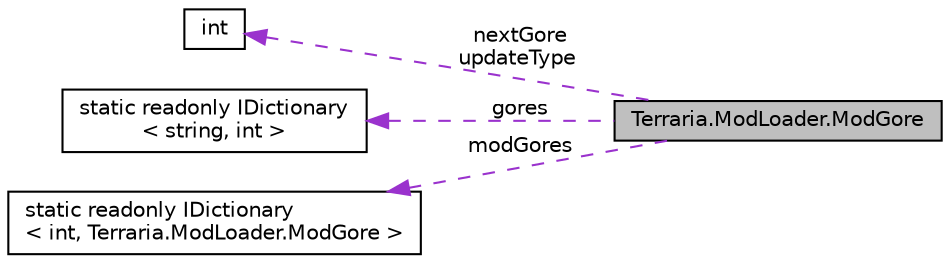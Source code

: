 digraph "Terraria.ModLoader.ModGore"
{
 // LATEX_PDF_SIZE
  edge [fontname="Helvetica",fontsize="10",labelfontname="Helvetica",labelfontsize="10"];
  node [fontname="Helvetica",fontsize="10",shape=record];
  rankdir="LR";
  Node1 [label="Terraria.ModLoader.ModGore",height=0.2,width=0.4,color="black", fillcolor="grey75", style="filled", fontcolor="black",tooltip="This class allows you to customize the behavior of a custom gore. Create a new instance of this and p..."];
  Node2 -> Node1 [dir="back",color="darkorchid3",fontsize="10",style="dashed",label=" nextGore\nupdateType" ,fontname="Helvetica"];
  Node2 [label="int",height=0.2,width=0.4,color="black", fillcolor="white", style="filled",tooltip=" "];
  Node3 -> Node1 [dir="back",color="darkorchid3",fontsize="10",style="dashed",label=" gores" ,fontname="Helvetica"];
  Node3 [label="static readonly IDictionary\l\< string, int \>",height=0.2,width=0.4,color="black", fillcolor="white", style="filled",tooltip=" "];
  Node4 -> Node1 [dir="back",color="darkorchid3",fontsize="10",style="dashed",label=" modGores" ,fontname="Helvetica"];
  Node4 [label="static readonly IDictionary\l\< int, Terraria.ModLoader.ModGore \>",height=0.2,width=0.4,color="black", fillcolor="white", style="filled",tooltip=" "];
}
